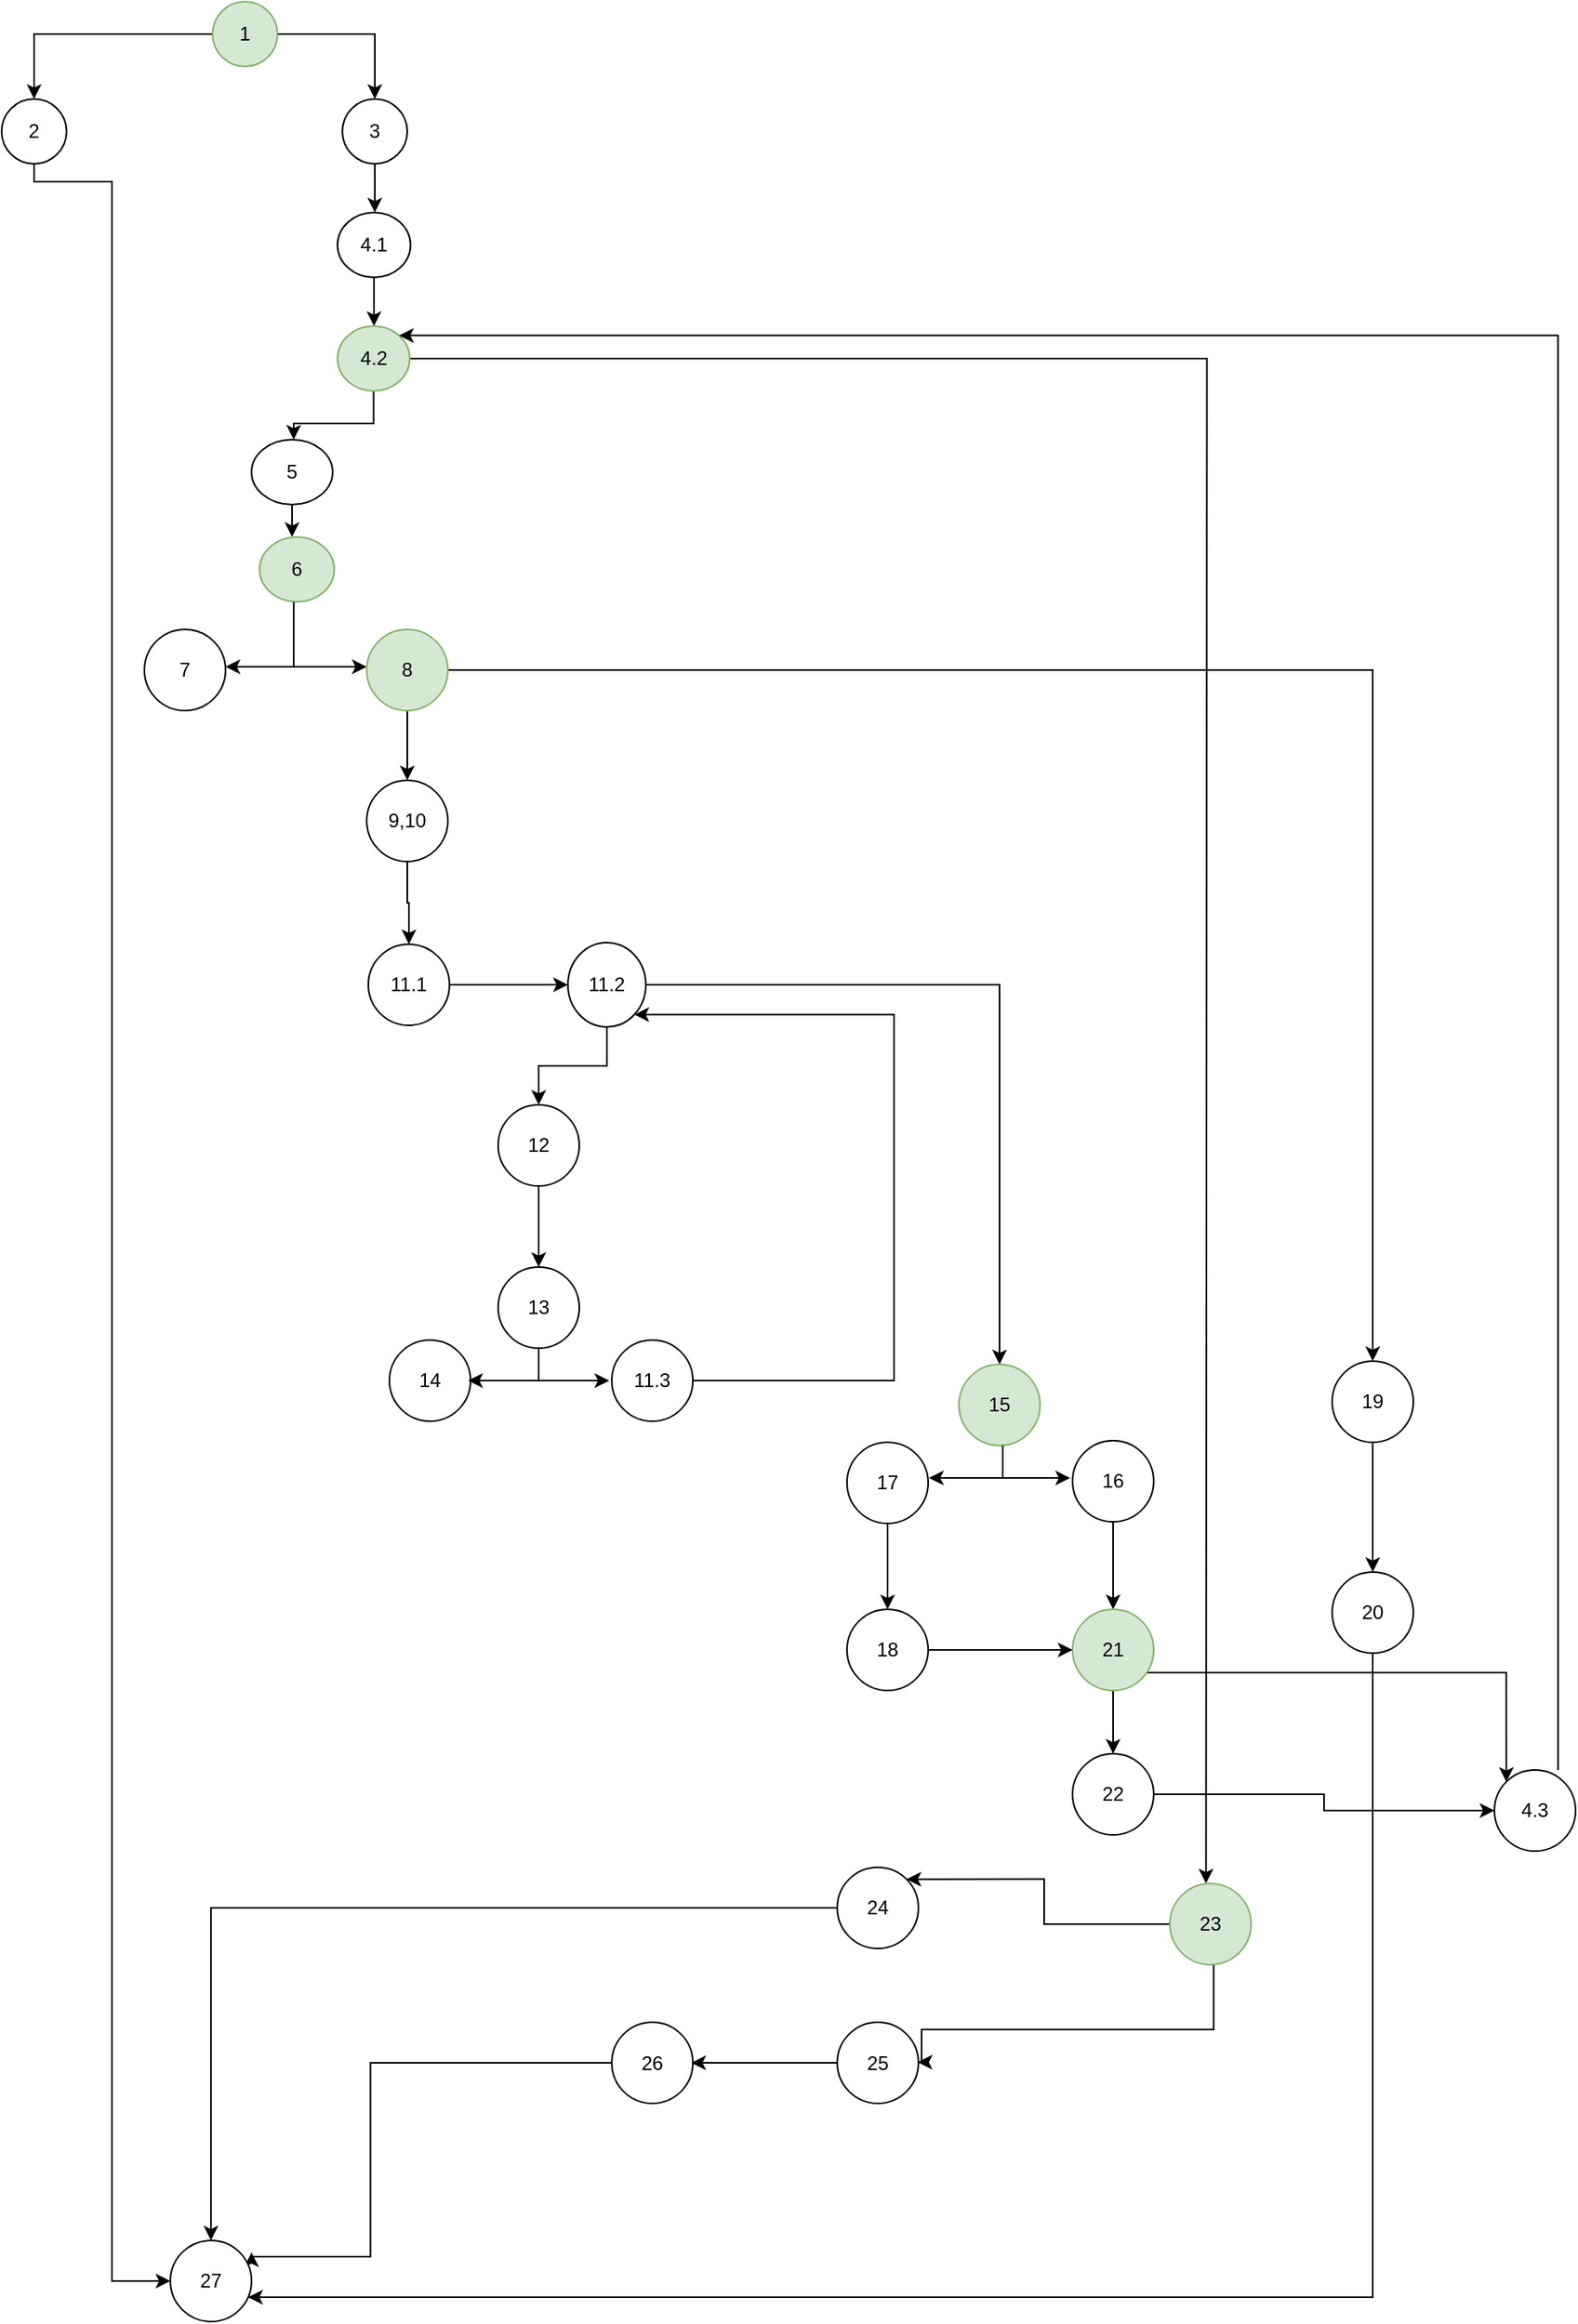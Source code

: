 <mxfile version="24.4.0" type="device">
  <diagram name="Page-1" id="Q84JpxTUtB8eKHwsURAz">
    <mxGraphModel dx="1098" dy="648" grid="1" gridSize="10" guides="1" tooltips="1" connect="1" arrows="1" fold="1" page="1" pageScale="1" pageWidth="850" pageHeight="1100" math="0" shadow="0">
      <root>
        <mxCell id="0" />
        <mxCell id="1" parent="0" />
        <mxCell id="gj_r4-L6k4WUbBIH_IOD-5" value="" style="edgeStyle=orthogonalEdgeStyle;rounded=0;orthogonalLoop=1;jettySize=auto;html=1;entryX=0.5;entryY=0;entryDx=0;entryDy=0;entryPerimeter=0;" parent="1" source="gj_r4-L6k4WUbBIH_IOD-3" target="gj_r4-L6k4WUbBIH_IOD-9" edge="1">
          <mxGeometry relative="1" as="geometry">
            <mxPoint x="200" y="160" as="targetPoint" />
          </mxGeometry>
        </mxCell>
        <mxCell id="gj_r4-L6k4WUbBIH_IOD-11" value="" style="edgeStyle=orthogonalEdgeStyle;rounded=0;orthogonalLoop=1;jettySize=auto;html=1;entryX=0.5;entryY=0;entryDx=0;entryDy=0;" parent="1" source="gj_r4-L6k4WUbBIH_IOD-3" target="gj_r4-L6k4WUbBIH_IOD-12" edge="1">
          <mxGeometry relative="1" as="geometry">
            <mxPoint x="400" y="160" as="targetPoint" />
          </mxGeometry>
        </mxCell>
        <mxCell id="gj_r4-L6k4WUbBIH_IOD-3" value="1" style="ellipse;whiteSpace=wrap;html=1;fillColor=#d5e8d4;strokeColor=#82b366;" parent="1" vertex="1">
          <mxGeometry x="270" y="100" width="40" height="40" as="geometry" />
        </mxCell>
        <mxCell id="gj_r4-L6k4WUbBIH_IOD-130" value="" style="edgeStyle=orthogonalEdgeStyle;rounded=0;orthogonalLoop=1;jettySize=auto;html=1;entryX=0;entryY=0.5;entryDx=0;entryDy=0;exitX=0.5;exitY=1;exitDx=0;exitDy=0;" parent="1" source="gj_r4-L6k4WUbBIH_IOD-9" target="gj_r4-L6k4WUbBIH_IOD-123" edge="1">
          <mxGeometry relative="1" as="geometry">
            <mxPoint x="170.0" y="209.997" as="sourcePoint" />
            <mxPoint x="190.46" y="1530" as="targetPoint" />
            <Array as="points">
              <mxPoint x="160" y="211" />
              <mxPoint x="208" y="211" />
              <mxPoint x="208" y="1505" />
            </Array>
          </mxGeometry>
        </mxCell>
        <mxCell id="gj_r4-L6k4WUbBIH_IOD-9" value="2" style="ellipse;whiteSpace=wrap;html=1;" parent="1" vertex="1">
          <mxGeometry x="140" y="160" width="40" height="40" as="geometry" />
        </mxCell>
        <mxCell id="gj_r4-L6k4WUbBIH_IOD-14" value="" style="edgeStyle=orthogonalEdgeStyle;rounded=0;orthogonalLoop=1;jettySize=auto;html=1;" parent="1" source="gj_r4-L6k4WUbBIH_IOD-12" edge="1">
          <mxGeometry relative="1" as="geometry">
            <mxPoint x="370" y="230" as="targetPoint" />
            <Array as="points">
              <mxPoint x="370" y="230" />
              <mxPoint x="370" y="230" />
            </Array>
          </mxGeometry>
        </mxCell>
        <mxCell id="gj_r4-L6k4WUbBIH_IOD-12" value="3" style="ellipse;whiteSpace=wrap;html=1;" parent="1" vertex="1">
          <mxGeometry x="350" y="160" width="40" height="40" as="geometry" />
        </mxCell>
        <mxCell id="gj_r4-L6k4WUbBIH_IOD-19" value="" style="edgeStyle=orthogonalEdgeStyle;rounded=0;orthogonalLoop=1;jettySize=auto;html=1;" parent="1" source="gj_r4-L6k4WUbBIH_IOD-15" edge="1">
          <mxGeometry relative="1" as="geometry">
            <mxPoint x="370" y="300" as="targetPoint" />
            <Array as="points">
              <mxPoint x="370" y="300" />
              <mxPoint x="370" y="300" />
            </Array>
          </mxGeometry>
        </mxCell>
        <mxCell id="gj_r4-L6k4WUbBIH_IOD-15" value="4.1" style="ellipse;whiteSpace=wrap;html=1;" parent="1" vertex="1">
          <mxGeometry x="347" y="230" width="45" height="40" as="geometry" />
        </mxCell>
        <mxCell id="gj_r4-L6k4WUbBIH_IOD-23" value="" style="edgeStyle=orthogonalEdgeStyle;rounded=0;orthogonalLoop=1;jettySize=auto;html=1;" parent="1" source="gj_r4-L6k4WUbBIH_IOD-20" edge="1">
          <mxGeometry relative="1" as="geometry">
            <mxPoint x="320" y="370" as="targetPoint" />
            <Array as="points">
              <mxPoint x="369" y="360" />
            </Array>
          </mxGeometry>
        </mxCell>
        <mxCell id="gj_r4-L6k4WUbBIH_IOD-105" value="" style="edgeStyle=orthogonalEdgeStyle;rounded=0;orthogonalLoop=1;jettySize=auto;html=1;" parent="1" source="gj_r4-L6k4WUbBIH_IOD-20" edge="1">
          <mxGeometry relative="1" as="geometry">
            <mxPoint x="882.25" y="1260" as="targetPoint" />
          </mxGeometry>
        </mxCell>
        <mxCell id="gj_r4-L6k4WUbBIH_IOD-20" value="4.2" style="ellipse;whiteSpace=wrap;html=1;fillColor=#d5e8d4;strokeColor=#82b366;" parent="1" vertex="1">
          <mxGeometry x="347" y="300" width="44.5" height="40" as="geometry" />
        </mxCell>
        <mxCell id="gj_r4-L6k4WUbBIH_IOD-26" value="" style="edgeStyle=orthogonalEdgeStyle;rounded=0;orthogonalLoop=1;jettySize=auto;html=1;" parent="1" source="gj_r4-L6k4WUbBIH_IOD-24" edge="1">
          <mxGeometry relative="1" as="geometry">
            <mxPoint x="319" y="430" as="targetPoint" />
          </mxGeometry>
        </mxCell>
        <mxCell id="gj_r4-L6k4WUbBIH_IOD-24" value="5" style="ellipse;whiteSpace=wrap;html=1;" parent="1" vertex="1">
          <mxGeometry x="294" y="370" width="50" height="40" as="geometry" />
        </mxCell>
        <mxCell id="gj_r4-L6k4WUbBIH_IOD-27" value="6" style="ellipse;whiteSpace=wrap;html=1;fillColor=#d5e8d4;strokeColor=#82b366;" parent="1" vertex="1">
          <mxGeometry x="299" y="430" width="46" height="40" as="geometry" />
        </mxCell>
        <mxCell id="gj_r4-L6k4WUbBIH_IOD-30" value="" style="endArrow=none;html=1;rounded=0;" parent="1" edge="1">
          <mxGeometry width="50" height="50" relative="1" as="geometry">
            <mxPoint x="320" y="510" as="sourcePoint" />
            <mxPoint x="320" y="470" as="targetPoint" />
          </mxGeometry>
        </mxCell>
        <mxCell id="gj_r4-L6k4WUbBIH_IOD-31" value="" style="endArrow=classic;startArrow=classic;html=1;rounded=0;" parent="1" edge="1">
          <mxGeometry width="50" height="50" relative="1" as="geometry">
            <mxPoint x="278" y="510" as="sourcePoint" />
            <mxPoint x="365" y="510" as="targetPoint" />
          </mxGeometry>
        </mxCell>
        <mxCell id="gj_r4-L6k4WUbBIH_IOD-32" value="7" style="ellipse;whiteSpace=wrap;html=1;" parent="1" vertex="1">
          <mxGeometry x="228" y="487" width="50" height="50" as="geometry" />
        </mxCell>
        <mxCell id="gj_r4-L6k4WUbBIH_IOD-37" value="" style="edgeStyle=orthogonalEdgeStyle;rounded=0;orthogonalLoop=1;jettySize=auto;html=1;" parent="1" source="gj_r4-L6k4WUbBIH_IOD-34" edge="1">
          <mxGeometry relative="1" as="geometry">
            <mxPoint x="390" y="580" as="targetPoint" />
          </mxGeometry>
        </mxCell>
        <mxCell id="gj_r4-L6k4WUbBIH_IOD-120" value="" style="edgeStyle=orthogonalEdgeStyle;rounded=0;orthogonalLoop=1;jettySize=auto;html=1;" parent="1" source="gj_r4-L6k4WUbBIH_IOD-34" target="gj_r4-L6k4WUbBIH_IOD-119" edge="1">
          <mxGeometry relative="1" as="geometry" />
        </mxCell>
        <mxCell id="gj_r4-L6k4WUbBIH_IOD-34" value="8" style="ellipse;whiteSpace=wrap;html=1;fillColor=#d5e8d4;strokeColor=#82b366;" parent="1" vertex="1">
          <mxGeometry x="365" y="487" width="50" height="50" as="geometry" />
        </mxCell>
        <mxCell id="gj_r4-L6k4WUbBIH_IOD-40" value="" style="edgeStyle=orthogonalEdgeStyle;rounded=0;orthogonalLoop=1;jettySize=auto;html=1;" parent="1" source="gj_r4-L6k4WUbBIH_IOD-38" target="gj_r4-L6k4WUbBIH_IOD-39" edge="1">
          <mxGeometry relative="1" as="geometry" />
        </mxCell>
        <mxCell id="gj_r4-L6k4WUbBIH_IOD-38" value="9,10" style="ellipse;whiteSpace=wrap;html=1;" parent="1" vertex="1">
          <mxGeometry x="365" y="580" width="50" height="50" as="geometry" />
        </mxCell>
        <mxCell id="gj_r4-L6k4WUbBIH_IOD-42" value="" style="edgeStyle=orthogonalEdgeStyle;rounded=0;orthogonalLoop=1;jettySize=auto;html=1;" parent="1" source="gj_r4-L6k4WUbBIH_IOD-39" target="gj_r4-L6k4WUbBIH_IOD-41" edge="1">
          <mxGeometry relative="1" as="geometry" />
        </mxCell>
        <mxCell id="gj_r4-L6k4WUbBIH_IOD-39" value="11.1" style="ellipse;whiteSpace=wrap;html=1;" parent="1" vertex="1">
          <mxGeometry x="366" y="681" width="50" height="50" as="geometry" />
        </mxCell>
        <mxCell id="gj_r4-L6k4WUbBIH_IOD-44" value="" style="edgeStyle=orthogonalEdgeStyle;rounded=0;orthogonalLoop=1;jettySize=auto;html=1;" parent="1" source="gj_r4-L6k4WUbBIH_IOD-41" target="gj_r4-L6k4WUbBIH_IOD-43" edge="1">
          <mxGeometry relative="1" as="geometry" />
        </mxCell>
        <mxCell id="gj_r4-L6k4WUbBIH_IOD-76" value="" style="edgeStyle=orthogonalEdgeStyle;rounded=0;orthogonalLoop=1;jettySize=auto;html=1;entryX=0.5;entryY=0;entryDx=0;entryDy=0;" parent="1" source="gj_r4-L6k4WUbBIH_IOD-41" target="gj_r4-L6k4WUbBIH_IOD-77" edge="1">
          <mxGeometry relative="1" as="geometry">
            <mxPoint x="750" y="706" as="targetPoint" />
          </mxGeometry>
        </mxCell>
        <mxCell id="gj_r4-L6k4WUbBIH_IOD-41" value="11.2" style="ellipse;whiteSpace=wrap;html=1;" parent="1" vertex="1">
          <mxGeometry x="489" y="680" width="48" height="52" as="geometry" />
        </mxCell>
        <mxCell id="gj_r4-L6k4WUbBIH_IOD-48" value="" style="edgeStyle=orthogonalEdgeStyle;rounded=0;orthogonalLoop=1;jettySize=auto;html=1;" parent="1" source="gj_r4-L6k4WUbBIH_IOD-43" target="gj_r4-L6k4WUbBIH_IOD-47" edge="1">
          <mxGeometry relative="1" as="geometry" />
        </mxCell>
        <mxCell id="gj_r4-L6k4WUbBIH_IOD-43" value="12" style="ellipse;whiteSpace=wrap;html=1;" parent="1" vertex="1">
          <mxGeometry x="446" y="780" width="50" height="50" as="geometry" />
        </mxCell>
        <mxCell id="gj_r4-L6k4WUbBIH_IOD-47" value="13" style="ellipse;whiteSpace=wrap;html=1;" parent="1" vertex="1">
          <mxGeometry x="446" y="880" width="50" height="50" as="geometry" />
        </mxCell>
        <mxCell id="gj_r4-L6k4WUbBIH_IOD-64" value="" style="endArrow=none;html=1;rounded=0;" parent="1" edge="1">
          <mxGeometry width="50" height="50" relative="1" as="geometry">
            <mxPoint x="471" y="950" as="sourcePoint" />
            <mxPoint x="471" y="930" as="targetPoint" />
          </mxGeometry>
        </mxCell>
        <mxCell id="gj_r4-L6k4WUbBIH_IOD-69" value="14" style="ellipse;whiteSpace=wrap;html=1;" parent="1" vertex="1">
          <mxGeometry x="379" y="925" width="50" height="50" as="geometry" />
        </mxCell>
        <mxCell id="gj_r4-L6k4WUbBIH_IOD-71" value="" style="endArrow=classic;startArrow=classic;html=1;rounded=0;" parent="1" edge="1">
          <mxGeometry width="50" height="50" relative="1" as="geometry">
            <mxPoint x="427.5" y="950" as="sourcePoint" />
            <mxPoint x="514.5" y="950" as="targetPoint" />
          </mxGeometry>
        </mxCell>
        <mxCell id="gj_r4-L6k4WUbBIH_IOD-74" value="" style="edgeStyle=orthogonalEdgeStyle;rounded=0;orthogonalLoop=1;jettySize=auto;html=1;entryX=1;entryY=1;entryDx=0;entryDy=0;" parent="1" source="gj_r4-L6k4WUbBIH_IOD-72" target="gj_r4-L6k4WUbBIH_IOD-41" edge="1">
          <mxGeometry relative="1" as="geometry">
            <mxPoint x="690" y="710" as="targetPoint" />
            <Array as="points">
              <mxPoint x="690" y="950" />
              <mxPoint x="690" y="724" />
            </Array>
          </mxGeometry>
        </mxCell>
        <mxCell id="gj_r4-L6k4WUbBIH_IOD-72" value="11.3" style="ellipse;whiteSpace=wrap;html=1;" parent="1" vertex="1">
          <mxGeometry x="516" y="925" width="50" height="50" as="geometry" />
        </mxCell>
        <mxCell id="gj_r4-L6k4WUbBIH_IOD-77" value="15" style="ellipse;whiteSpace=wrap;html=1;fillColor=#d5e8d4;strokeColor=#82b366;" parent="1" vertex="1">
          <mxGeometry x="730" y="940" width="50" height="50" as="geometry" />
        </mxCell>
        <mxCell id="gj_r4-L6k4WUbBIH_IOD-79" value="" style="endArrow=none;html=1;rounded=0;" parent="1" edge="1">
          <mxGeometry width="50" height="50" relative="1" as="geometry">
            <mxPoint x="757" y="1010" as="sourcePoint" />
            <mxPoint x="757" y="990" as="targetPoint" />
          </mxGeometry>
        </mxCell>
        <mxCell id="gj_r4-L6k4WUbBIH_IOD-81" value="" style="endArrow=classic;startArrow=classic;html=1;rounded=0;" parent="1" edge="1">
          <mxGeometry width="50" height="50" relative="1" as="geometry">
            <mxPoint x="711.5" y="1010" as="sourcePoint" />
            <mxPoint x="798.5" y="1010" as="targetPoint" />
          </mxGeometry>
        </mxCell>
        <mxCell id="gj_r4-L6k4WUbBIH_IOD-87" value="" style="edgeStyle=orthogonalEdgeStyle;rounded=0;orthogonalLoop=1;jettySize=auto;html=1;" parent="1" source="gj_r4-L6k4WUbBIH_IOD-82" target="gj_r4-L6k4WUbBIH_IOD-86" edge="1">
          <mxGeometry relative="1" as="geometry" />
        </mxCell>
        <mxCell id="gj_r4-L6k4WUbBIH_IOD-82" value="17" style="ellipse;whiteSpace=wrap;html=1;" parent="1" vertex="1">
          <mxGeometry x="661" y="988" width="50" height="50" as="geometry" />
        </mxCell>
        <mxCell id="gj_r4-L6k4WUbBIH_IOD-85" value="" style="edgeStyle=orthogonalEdgeStyle;rounded=0;orthogonalLoop=1;jettySize=auto;html=1;" parent="1" source="gj_r4-L6k4WUbBIH_IOD-83" target="gj_r4-L6k4WUbBIH_IOD-84" edge="1">
          <mxGeometry relative="1" as="geometry" />
        </mxCell>
        <mxCell id="gj_r4-L6k4WUbBIH_IOD-83" value="16" style="ellipse;whiteSpace=wrap;html=1;" parent="1" vertex="1">
          <mxGeometry x="800" y="987" width="50" height="50" as="geometry" />
        </mxCell>
        <mxCell id="gj_r4-L6k4WUbBIH_IOD-92" value="" style="edgeStyle=orthogonalEdgeStyle;rounded=0;orthogonalLoop=1;jettySize=auto;html=1;" parent="1" source="gj_r4-L6k4WUbBIH_IOD-84" target="gj_r4-L6k4WUbBIH_IOD-91" edge="1">
          <mxGeometry relative="1" as="geometry" />
        </mxCell>
        <mxCell id="gj_r4-L6k4WUbBIH_IOD-96" value="" style="edgeStyle=orthogonalEdgeStyle;rounded=0;orthogonalLoop=1;jettySize=auto;html=1;entryX=0;entryY=0;entryDx=0;entryDy=0;" parent="1" source="gj_r4-L6k4WUbBIH_IOD-84" target="gj_r4-L6k4WUbBIH_IOD-93" edge="1">
          <mxGeometry relative="1" as="geometry">
            <mxPoint x="1000" y="1190" as="targetPoint" />
            <Array as="points">
              <mxPoint x="1067" y="1130" />
            </Array>
          </mxGeometry>
        </mxCell>
        <mxCell id="gj_r4-L6k4WUbBIH_IOD-84" value="21" style="ellipse;whiteSpace=wrap;html=1;fillColor=#d5e8d4;strokeColor=#82b366;" parent="1" vertex="1">
          <mxGeometry x="800" y="1091" width="50" height="50" as="geometry" />
        </mxCell>
        <mxCell id="gj_r4-L6k4WUbBIH_IOD-88" value="" style="edgeStyle=orthogonalEdgeStyle;rounded=0;orthogonalLoop=1;jettySize=auto;html=1;" parent="1" source="gj_r4-L6k4WUbBIH_IOD-86" target="gj_r4-L6k4WUbBIH_IOD-84" edge="1">
          <mxGeometry relative="1" as="geometry" />
        </mxCell>
        <mxCell id="gj_r4-L6k4WUbBIH_IOD-86" value="18" style="ellipse;whiteSpace=wrap;html=1;" parent="1" vertex="1">
          <mxGeometry x="661" y="1091" width="50" height="50" as="geometry" />
        </mxCell>
        <mxCell id="gj_r4-L6k4WUbBIH_IOD-94" value="" style="edgeStyle=orthogonalEdgeStyle;rounded=0;orthogonalLoop=1;jettySize=auto;html=1;" parent="1" source="gj_r4-L6k4WUbBIH_IOD-91" target="gj_r4-L6k4WUbBIH_IOD-93" edge="1">
          <mxGeometry relative="1" as="geometry" />
        </mxCell>
        <mxCell id="gj_r4-L6k4WUbBIH_IOD-91" value="22" style="ellipse;whiteSpace=wrap;html=1;" parent="1" vertex="1">
          <mxGeometry x="800" y="1180" width="50" height="50" as="geometry" />
        </mxCell>
        <mxCell id="gj_r4-L6k4WUbBIH_IOD-100" value="" style="edgeStyle=orthogonalEdgeStyle;rounded=0;orthogonalLoop=1;jettySize=auto;html=1;entryX=1;entryY=0;entryDx=0;entryDy=0;" parent="1" target="gj_r4-L6k4WUbBIH_IOD-20" edge="1">
          <mxGeometry relative="1" as="geometry">
            <mxPoint x="1099.23" y="1190.0" as="sourcePoint" />
            <mxPoint x="410.73" y="305" as="targetPoint" />
            <Array as="points">
              <mxPoint x="1099" y="306" />
            </Array>
          </mxGeometry>
        </mxCell>
        <mxCell id="gj_r4-L6k4WUbBIH_IOD-93" value="4.3" style="ellipse;whiteSpace=wrap;html=1;" parent="1" vertex="1">
          <mxGeometry x="1060" y="1190" width="50" height="50" as="geometry" />
        </mxCell>
        <mxCell id="gj_r4-L6k4WUbBIH_IOD-108" value="" style="edgeStyle=orthogonalEdgeStyle;rounded=0;orthogonalLoop=1;jettySize=auto;html=1;entryX=1;entryY=0;entryDx=0;entryDy=0;" parent="1" source="gj_r4-L6k4WUbBIH_IOD-117" target="gj_r4-L6k4WUbBIH_IOD-118" edge="1">
          <mxGeometry relative="1" as="geometry">
            <mxPoint x="850.0" y="1290.077" as="sourcePoint" />
            <mxPoint x="710.0" y="1270.077" as="targetPoint" />
          </mxGeometry>
        </mxCell>
        <mxCell id="gj_r4-L6k4WUbBIH_IOD-110" value="" style="edgeStyle=orthogonalEdgeStyle;rounded=0;orthogonalLoop=1;jettySize=auto;html=1;" parent="1" source="gj_r4-L6k4WUbBIH_IOD-117" edge="1">
          <mxGeometry relative="1" as="geometry">
            <mxPoint x="887.077" y="1319.662" as="sourcePoint" />
            <mxPoint x="704.5" y="1370.077" as="targetPoint" />
            <Array as="points">
              <mxPoint x="887" y="1350" />
              <mxPoint x="707" y="1350" />
              <mxPoint x="707" y="1370" />
            </Array>
          </mxGeometry>
        </mxCell>
        <mxCell id="gj_r4-L6k4WUbBIH_IOD-112" value="" style="edgeStyle=orthogonalEdgeStyle;rounded=0;orthogonalLoop=1;jettySize=auto;html=1;" parent="1" source="gj_r4-L6k4WUbBIH_IOD-114" edge="1">
          <mxGeometry relative="1" as="geometry">
            <mxPoint x="630.0" y="1370.077" as="sourcePoint" />
            <mxPoint x="565.0" y="1370.538" as="targetPoint" />
          </mxGeometry>
        </mxCell>
        <mxCell id="gj_r4-L6k4WUbBIH_IOD-114" value="25" style="ellipse;whiteSpace=wrap;html=1;" parent="1" vertex="1">
          <mxGeometry x="655" y="1345.5" width="50" height="50" as="geometry" />
        </mxCell>
        <mxCell id="gj_r4-L6k4WUbBIH_IOD-126" value="" style="edgeStyle=orthogonalEdgeStyle;rounded=0;orthogonalLoop=1;jettySize=auto;html=1;entryX=1;entryY=0;entryDx=0;entryDy=0;" parent="1" edge="1">
          <mxGeometry relative="1" as="geometry">
            <mxPoint x="523.32" y="1370.538" as="sourcePoint" />
            <mxPoint x="293.998" y="1487.322" as="targetPoint" />
            <Array as="points">
              <mxPoint x="367.32" y="1371" />
              <mxPoint x="367.32" y="1490" />
              <mxPoint x="294.32" y="1490" />
            </Array>
          </mxGeometry>
        </mxCell>
        <mxCell id="gj_r4-L6k4WUbBIH_IOD-115" value="26" style="ellipse;whiteSpace=wrap;html=1;" parent="1" vertex="1">
          <mxGeometry x="516" y="1345.5" width="50" height="50" as="geometry" />
        </mxCell>
        <mxCell id="gj_r4-L6k4WUbBIH_IOD-117" value="23" style="ellipse;whiteSpace=wrap;html=1;fillColor=#d5e8d4;strokeColor=#82b366;" parent="1" vertex="1">
          <mxGeometry x="860" y="1260" width="50" height="50" as="geometry" />
        </mxCell>
        <mxCell id="gj_r4-L6k4WUbBIH_IOD-128" value="" style="edgeStyle=orthogonalEdgeStyle;rounded=0;orthogonalLoop=1;jettySize=auto;html=1;entryX=0.5;entryY=0;entryDx=0;entryDy=0;" parent="1" source="gj_r4-L6k4WUbBIH_IOD-118" target="gj_r4-L6k4WUbBIH_IOD-123" edge="1">
          <mxGeometry relative="1" as="geometry">
            <mxPoint x="550" y="1275" as="targetPoint" />
          </mxGeometry>
        </mxCell>
        <mxCell id="gj_r4-L6k4WUbBIH_IOD-118" value="24" style="ellipse;whiteSpace=wrap;html=1;" parent="1" vertex="1">
          <mxGeometry x="655" y="1250" width="50" height="50" as="geometry" />
        </mxCell>
        <mxCell id="gj_r4-L6k4WUbBIH_IOD-122" value="" style="edgeStyle=orthogonalEdgeStyle;rounded=0;orthogonalLoop=1;jettySize=auto;html=1;" parent="1" source="gj_r4-L6k4WUbBIH_IOD-119" target="gj_r4-L6k4WUbBIH_IOD-121" edge="1">
          <mxGeometry relative="1" as="geometry" />
        </mxCell>
        <mxCell id="gj_r4-L6k4WUbBIH_IOD-119" value="19" style="ellipse;whiteSpace=wrap;html=1;" parent="1" vertex="1">
          <mxGeometry x="960" y="938" width="50" height="50" as="geometry" />
        </mxCell>
        <mxCell id="gj_r4-L6k4WUbBIH_IOD-124" value="" style="edgeStyle=orthogonalEdgeStyle;rounded=0;orthogonalLoop=1;jettySize=auto;html=1;" parent="1" source="gj_r4-L6k4WUbBIH_IOD-121" target="gj_r4-L6k4WUbBIH_IOD-123" edge="1">
          <mxGeometry relative="1" as="geometry">
            <Array as="points">
              <mxPoint x="985" y="1515" />
            </Array>
          </mxGeometry>
        </mxCell>
        <mxCell id="gj_r4-L6k4WUbBIH_IOD-121" value="20" style="ellipse;whiteSpace=wrap;html=1;" parent="1" vertex="1">
          <mxGeometry x="960" y="1068" width="50" height="50" as="geometry" />
        </mxCell>
        <mxCell id="gj_r4-L6k4WUbBIH_IOD-123" value="27" style="ellipse;whiteSpace=wrap;html=1;" parent="1" vertex="1">
          <mxGeometry x="244" y="1480" width="50" height="50" as="geometry" />
        </mxCell>
      </root>
    </mxGraphModel>
  </diagram>
</mxfile>
